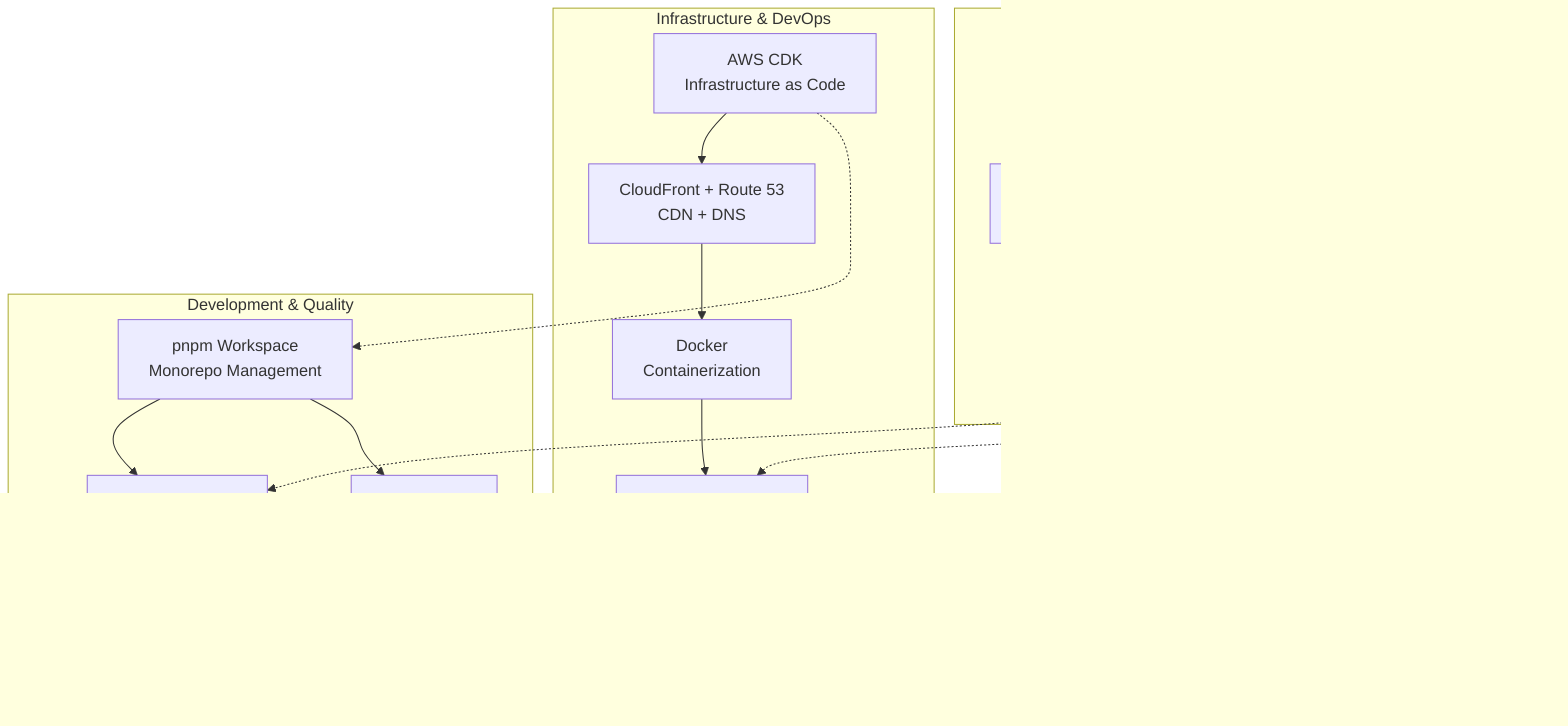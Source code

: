 graph TB
    subgraph "Frontend Technologies"
        A1[Next.js 15<br/>App Router]
        A2[React 19<br/>Concurrent Features]
        A3[Tailwind CSS v4<br/>CSS-in-CSS + OKLCH]
        A4[TypeScript<br/>Strict Mode]
        A5[MDX<br/>remark + rehype + KaTeX]
        
        A1 --> A2
        A1 --> A3
        A2 --> A4
        A3 --> A5
    end

    subgraph "Infrastructure & DevOps"
        B1[AWS CDK<br/>Infrastructure as Code]
        B2[CloudFront + Route 53<br/>CDN + DNS]
        B3[Docker<br/>Containerization]
        B4[GitHub Actions<br/>CI/CD Automation]
        B5[nginx<br/>Reverse Proxy]
        
        B1 --> B2
        B2 --> B3
        B3 --> B4
        B4 --> B5
    end

    subgraph "Development & Quality"
        C1[pnpm Workspace<br/>Monorepo Management]
        C2[ESLint + Prettier<br/>Code Quality]
        C3[Jest + RTL<br/>Unit Testing]
        C4[Storybook<br/>Component Documentation]
        C5[Husky<br/>Git Hooks]
        
        C1 --> C2
        C1 --> C3
        C2 --> C4
        C3 --> C5
    end
    
    A1 -.-> B4
    B1 -.-> C1
    A4 -.-> C2